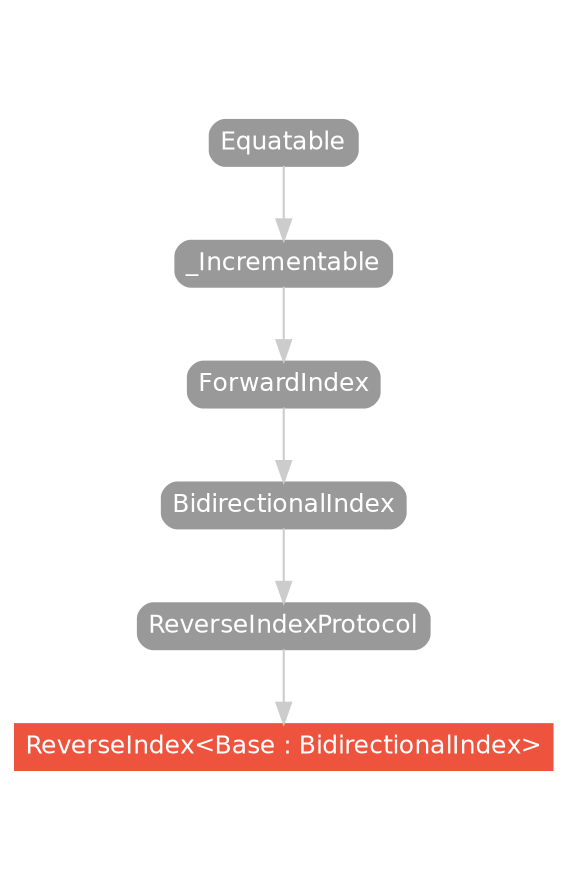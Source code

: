 strict digraph "ReverseIndex<Base : BidirectionalIndex> - Type Hierarchy - SwiftDoc.org" {
    pad="0.1,0.8"
    node [shape=box, style="filled,rounded", color="#999999", fillcolor="#999999", fontcolor=white, fontname=Helvetica, fontnames="Helvetica,sansserif", fontsize=12, margin="0.07,0.05", height="0.3"]
    edge [color="#cccccc"]
    "BidirectionalIndex" [URL="/protocol/BidirectionalIndex/hierarchy/"]
    "Equatable" [URL="/protocol/Equatable/hierarchy/"]
    "ForwardIndex" [URL="/protocol/ForwardIndex/hierarchy/"]
    "ReverseIndex<Base : BidirectionalIndex>" [URL="/type/ReverseIndex/", style="filled", fillcolor="#ee543d", color="#ee543d"]
    "ReverseIndexProtocol" [URL="/protocol/ReverseIndexProtocol/hierarchy/"]
    "_Incrementable" [URL="/protocol/_Incrementable/hierarchy/"]    "ReverseIndexProtocol" -> "ReverseIndex<Base : BidirectionalIndex>"
    "BidirectionalIndex" -> "ReverseIndexProtocol"
    "ForwardIndex" -> "BidirectionalIndex"
    "_Incrementable" -> "ForwardIndex"
    "Equatable" -> "_Incrementable"
    subgraph Types {
        rank = max; "ReverseIndex<Base : BidirectionalIndex>";
    }
}